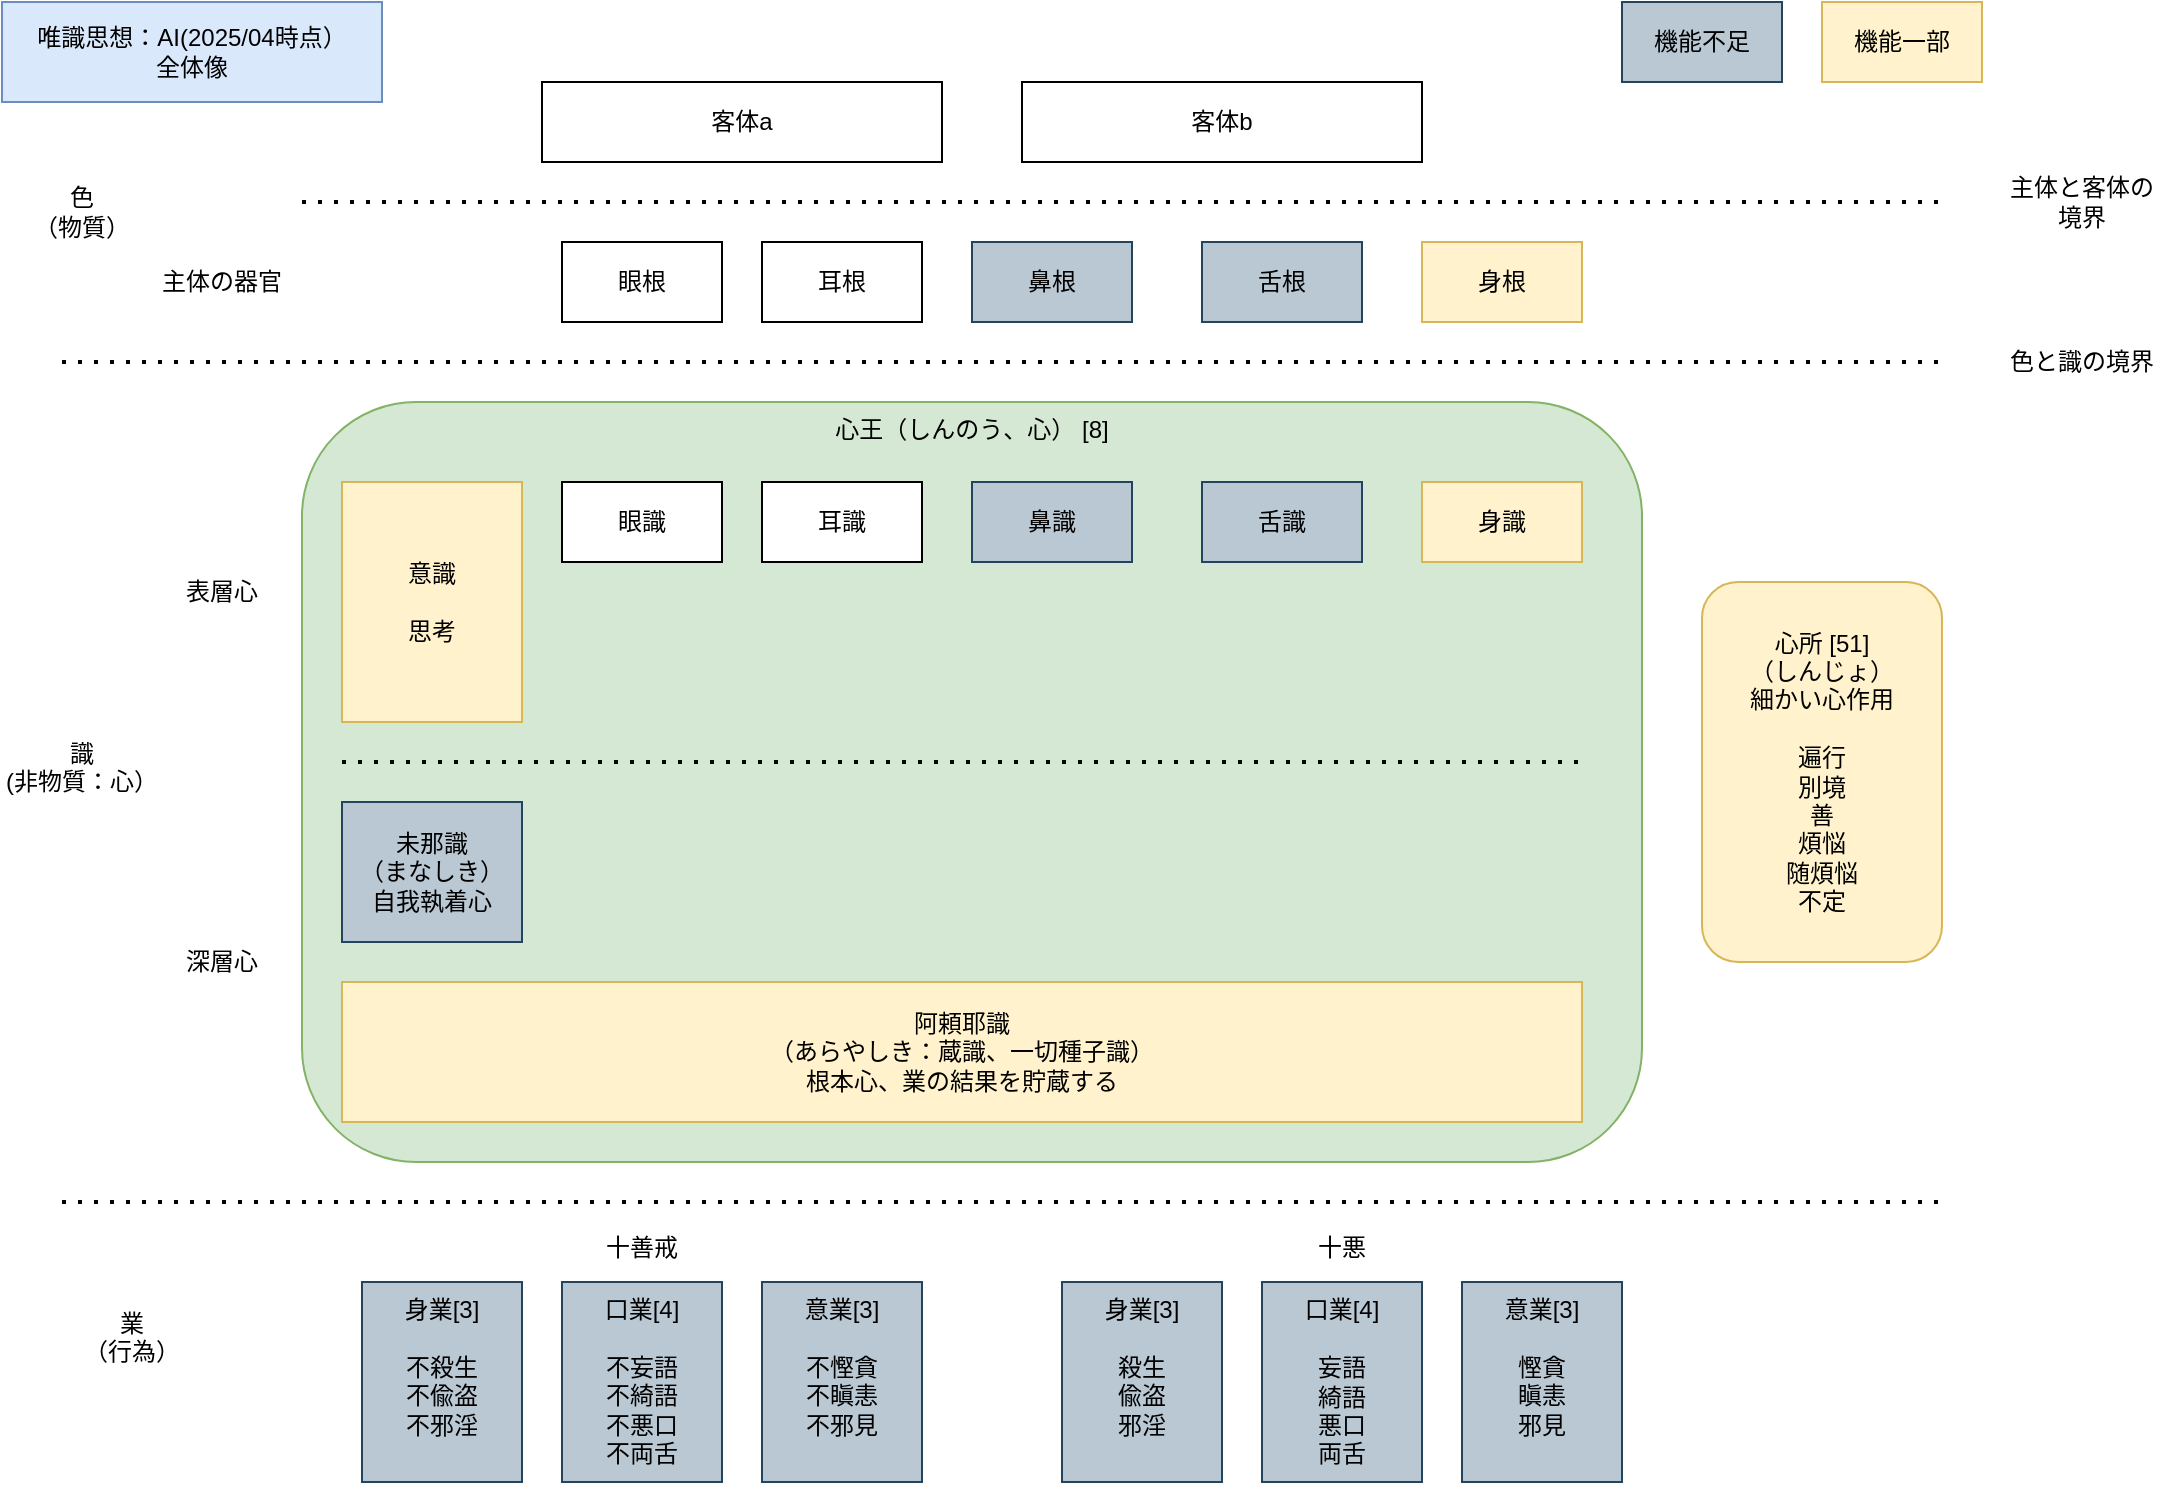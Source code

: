 <mxfile version="26.2.13">
  <diagram name="ページ1" id="zA_1xzTe9RWHRpK8hbB6">
    <mxGraphModel dx="1128" dy="902" grid="1" gridSize="10" guides="1" tooltips="1" connect="1" arrows="1" fold="1" page="1" pageScale="1" pageWidth="1169" pageHeight="827" math="0" shadow="0">
      <root>
        <mxCell id="0" />
        <mxCell id="1" parent="0" />
        <mxCell id="ilXZ_e5D9jU88AS-f011-19" value="心王（しんのう、心） [8]" style="rounded=1;whiteSpace=wrap;html=1;verticalAlign=top;fillColor=#d5e8d4;strokeColor=#82b366;" parent="1" vertex="1">
          <mxGeometry x="200" y="240" width="670" height="380" as="geometry" />
        </mxCell>
        <mxCell id="cM_kvoNp911ET9y7y-Xn-1" value="唯識思想：AI(2025/04時点）&lt;div&gt;全体像&lt;/div&gt;" style="text;html=1;align=center;verticalAlign=middle;whiteSpace=wrap;rounded=0;fillColor=#dae8fc;strokeColor=#6c8ebf;" parent="1" vertex="1">
          <mxGeometry x="50" y="40" width="190" height="50" as="geometry" />
        </mxCell>
        <mxCell id="ilXZ_e5D9jU88AS-f011-1" value="色&lt;br&gt;&lt;span style=&quot;background-color: transparent; color: light-dark(rgb(0, 0, 0), rgb(255, 255, 255));&quot;&gt;（物質&lt;/span&gt;&lt;span style=&quot;background-color: transparent; color: light-dark(rgb(0, 0, 0), rgb(255, 255, 255));&quot;&gt;）&lt;/span&gt;" style="text;html=1;align=center;verticalAlign=middle;whiteSpace=wrap;rounded=0;" parent="1" vertex="1">
          <mxGeometry x="50" y="120" width="80" height="50" as="geometry" />
        </mxCell>
        <mxCell id="ilXZ_e5D9jU88AS-f011-2" value="&lt;div&gt;業&lt;/div&gt;&lt;div&gt;（行為）&lt;/div&gt;&lt;div&gt;&lt;div&gt;&lt;br&gt;&lt;/div&gt;&lt;/div&gt;" style="text;html=1;align=center;verticalAlign=middle;whiteSpace=wrap;rounded=0;" parent="1" vertex="1">
          <mxGeometry x="80" y="675" width="70" height="80" as="geometry" />
        </mxCell>
        <mxCell id="ilXZ_e5D9jU88AS-f011-3" value="眼根" style="rounded=0;whiteSpace=wrap;html=1;" parent="1" vertex="1">
          <mxGeometry x="330" y="160" width="80" height="40" as="geometry" />
        </mxCell>
        <mxCell id="ilXZ_e5D9jU88AS-f011-4" value="耳根" style="rounded=0;whiteSpace=wrap;html=1;" parent="1" vertex="1">
          <mxGeometry x="430" y="160" width="80" height="40" as="geometry" />
        </mxCell>
        <mxCell id="ilXZ_e5D9jU88AS-f011-5" value="鼻根" style="rounded=0;whiteSpace=wrap;html=1;fillColor=#bac8d3;strokeColor=#23445d;" parent="1" vertex="1">
          <mxGeometry x="535" y="160" width="80" height="40" as="geometry" />
        </mxCell>
        <mxCell id="ilXZ_e5D9jU88AS-f011-6" value="舌根" style="rounded=0;whiteSpace=wrap;html=1;fillColor=#bac8d3;strokeColor=#23445d;" parent="1" vertex="1">
          <mxGeometry x="650" y="160" width="80" height="40" as="geometry" />
        </mxCell>
        <mxCell id="ilXZ_e5D9jU88AS-f011-7" value="身根" style="rounded=0;whiteSpace=wrap;html=1;fillColor=#fff2cc;strokeColor=#d6b656;" parent="1" vertex="1">
          <mxGeometry x="760" y="160" width="80" height="40" as="geometry" />
        </mxCell>
        <mxCell id="ilXZ_e5D9jU88AS-f011-8" value="耳識" style="rounded=0;whiteSpace=wrap;html=1;" parent="1" vertex="1">
          <mxGeometry x="430" y="280" width="80" height="40" as="geometry" />
        </mxCell>
        <mxCell id="ilXZ_e5D9jU88AS-f011-9" value="眼識" style="rounded=0;whiteSpace=wrap;html=1;" parent="1" vertex="1">
          <mxGeometry x="330" y="280" width="80" height="40" as="geometry" />
        </mxCell>
        <mxCell id="ilXZ_e5D9jU88AS-f011-10" value="鼻識" style="rounded=0;whiteSpace=wrap;html=1;fillColor=#bac8d3;strokeColor=#23445d;" parent="1" vertex="1">
          <mxGeometry x="535" y="280" width="80" height="40" as="geometry" />
        </mxCell>
        <mxCell id="ilXZ_e5D9jU88AS-f011-11" value="舌識" style="rounded=0;whiteSpace=wrap;html=1;fillColor=#bac8d3;strokeColor=#23445d;" parent="1" vertex="1">
          <mxGeometry x="650" y="280" width="80" height="40" as="geometry" />
        </mxCell>
        <mxCell id="ilXZ_e5D9jU88AS-f011-12" value="身識" style="rounded=0;whiteSpace=wrap;html=1;fillColor=#fff2cc;strokeColor=#d6b656;" parent="1" vertex="1">
          <mxGeometry x="760" y="280" width="80" height="40" as="geometry" />
        </mxCell>
        <mxCell id="ilXZ_e5D9jU88AS-f011-13" value="意識&lt;div&gt;&lt;br&gt;&lt;div&gt;思考&lt;/div&gt;&lt;/div&gt;" style="rounded=0;whiteSpace=wrap;html=1;fillColor=#fff2cc;strokeColor=#d6b656;" parent="1" vertex="1">
          <mxGeometry x="220" y="280" width="90" height="120" as="geometry" />
        </mxCell>
        <mxCell id="ilXZ_e5D9jU88AS-f011-15" value="" style="endArrow=none;dashed=1;html=1;dashPattern=1 3;strokeWidth=2;rounded=0;" parent="1" edge="1">
          <mxGeometry width="50" height="50" relative="1" as="geometry">
            <mxPoint x="80" y="220" as="sourcePoint" />
            <mxPoint x="1020" y="220" as="targetPoint" />
          </mxGeometry>
        </mxCell>
        <mxCell id="ilXZ_e5D9jU88AS-f011-16" value="色と識の境界" style="text;html=1;align=center;verticalAlign=middle;whiteSpace=wrap;rounded=0;" parent="1" vertex="1">
          <mxGeometry x="1040" y="200" width="100" height="40" as="geometry" />
        </mxCell>
        <mxCell id="ilXZ_e5D9jU88AS-f011-17" value="未那識&lt;div&gt;（まなしき）&lt;div&gt;自我執着心&lt;/div&gt;&lt;/div&gt;" style="rounded=0;whiteSpace=wrap;html=1;fillColor=#bac8d3;strokeColor=#23445d;" parent="1" vertex="1">
          <mxGeometry x="220" y="440" width="90" height="70" as="geometry" />
        </mxCell>
        <mxCell id="ilXZ_e5D9jU88AS-f011-18" value="阿頼耶識&lt;div&gt;（あらやしき：蔵識、一切種子識）&lt;div&gt;根本心、業の結果を貯蔵する&lt;/div&gt;&lt;/div&gt;" style="rounded=0;whiteSpace=wrap;html=1;fillColor=#fff2cc;strokeColor=#d6b656;" parent="1" vertex="1">
          <mxGeometry x="220" y="530" width="620" height="70" as="geometry" />
        </mxCell>
        <mxCell id="ilXZ_e5D9jU88AS-f011-21" value="心所 [51]&lt;div&gt;（しんじょ）&lt;br&gt;&lt;div&gt;&lt;div&gt;細かい心作用&lt;/div&gt;&lt;/div&gt;&lt;div&gt;&lt;br&gt;&lt;/div&gt;&lt;div&gt;遍行&lt;/div&gt;&lt;div&gt;別境&lt;/div&gt;&lt;div&gt;善&lt;/div&gt;&lt;div&gt;煩悩&lt;/div&gt;&lt;div&gt;随&lt;span style=&quot;background-color: transparent; color: light-dark(rgb(0, 0, 0), rgb(255, 255, 255));&quot;&gt;煩悩&lt;/span&gt;&lt;/div&gt;&lt;div&gt;&lt;span style=&quot;background-color: transparent; color: light-dark(rgb(0, 0, 0), rgb(255, 255, 255));&quot;&gt;不定&lt;/span&gt;&lt;/div&gt;&lt;/div&gt;" style="rounded=1;whiteSpace=wrap;html=1;fillColor=#fff2cc;strokeColor=#d6b656;" parent="1" vertex="1">
          <mxGeometry x="900" y="330" width="120" height="190" as="geometry" />
        </mxCell>
        <mxCell id="ilXZ_e5D9jU88AS-f011-22" value="表層心" style="text;html=1;align=center;verticalAlign=middle;whiteSpace=wrap;rounded=0;" parent="1" vertex="1">
          <mxGeometry x="120" y="280" width="80" height="110" as="geometry" />
        </mxCell>
        <mxCell id="ilXZ_e5D9jU88AS-f011-23" value="深層心" style="text;html=1;align=center;verticalAlign=middle;whiteSpace=wrap;rounded=0;" parent="1" vertex="1">
          <mxGeometry x="120" y="450" width="80" height="140" as="geometry" />
        </mxCell>
        <mxCell id="ilXZ_e5D9jU88AS-f011-26" value="客体a" style="rounded=0;whiteSpace=wrap;html=1;" parent="1" vertex="1">
          <mxGeometry x="320" y="80" width="200" height="40" as="geometry" />
        </mxCell>
        <mxCell id="ilXZ_e5D9jU88AS-f011-27" value="客体b" style="rounded=0;whiteSpace=wrap;html=1;" parent="1" vertex="1">
          <mxGeometry x="560" y="80" width="200" height="40" as="geometry" />
        </mxCell>
        <mxCell id="ilXZ_e5D9jU88AS-f011-28" value="" style="endArrow=none;dashed=1;html=1;dashPattern=1 3;strokeWidth=2;rounded=0;" parent="1" edge="1">
          <mxGeometry width="50" height="50" relative="1" as="geometry">
            <mxPoint x="220" y="420" as="sourcePoint" />
            <mxPoint x="840" y="420" as="targetPoint" />
          </mxGeometry>
        </mxCell>
        <mxCell id="ilXZ_e5D9jU88AS-f011-29" value="" style="endArrow=none;dashed=1;html=1;dashPattern=1 3;strokeWidth=2;rounded=0;" parent="1" edge="1">
          <mxGeometry width="50" height="50" relative="1" as="geometry">
            <mxPoint x="200" y="140" as="sourcePoint" />
            <mxPoint x="1020" y="140" as="targetPoint" />
          </mxGeometry>
        </mxCell>
        <mxCell id="ilXZ_e5D9jU88AS-f011-30" value="主体と客体の&lt;div&gt;境界&lt;/div&gt;" style="text;html=1;align=center;verticalAlign=middle;whiteSpace=wrap;rounded=0;" parent="1" vertex="1">
          <mxGeometry x="1040" y="120" width="100" height="40" as="geometry" />
        </mxCell>
        <mxCell id="ilXZ_e5D9jU88AS-f011-31" value="身業[3]&lt;div&gt;&lt;br&gt;&lt;/div&gt;&lt;div&gt;不殺生&lt;/div&gt;&lt;div&gt;&lt;div&gt;不偸盗&lt;/div&gt;&lt;div&gt;不邪淫&lt;/div&gt;&lt;/div&gt;" style="rounded=0;whiteSpace=wrap;html=1;labelPosition=center;verticalLabelPosition=middle;align=center;verticalAlign=top;fillColor=#bac8d3;strokeColor=#23445d;" parent="1" vertex="1">
          <mxGeometry x="230" y="680" width="80" height="100" as="geometry" />
        </mxCell>
        <mxCell id="ilXZ_e5D9jU88AS-f011-32" value="十善戒" style="text;html=1;align=center;verticalAlign=middle;whiteSpace=wrap;rounded=0;" parent="1" vertex="1">
          <mxGeometry x="230" y="650" width="280" height="25" as="geometry" />
        </mxCell>
        <mxCell id="ilXZ_e5D9jU88AS-f011-33" value="口業[4]&lt;div&gt;&lt;br&gt;&lt;/div&gt;&lt;div&gt;&lt;div&gt;不妄語&lt;/div&gt;&lt;div&gt;不綺語&lt;/div&gt;&lt;div&gt;不悪口&lt;/div&gt;&lt;div&gt;不両舌&lt;/div&gt;&lt;/div&gt;" style="rounded=0;whiteSpace=wrap;html=1;verticalAlign=top;fillColor=#bac8d3;strokeColor=#23445d;" parent="1" vertex="1">
          <mxGeometry x="330" y="680" width="80" height="100" as="geometry" />
        </mxCell>
        <mxCell id="ilXZ_e5D9jU88AS-f011-34" value="意業[3]&lt;div&gt;&lt;br&gt;&lt;/div&gt;&lt;div&gt;&lt;div&gt;不慳貪&lt;/div&gt;&lt;div&gt;不瞋恚&lt;/div&gt;&lt;div&gt;不邪見&lt;/div&gt;&lt;/div&gt;" style="rounded=0;whiteSpace=wrap;html=1;verticalAlign=top;fillColor=#bac8d3;strokeColor=#23445d;" parent="1" vertex="1">
          <mxGeometry x="430" y="680" width="80" height="100" as="geometry" />
        </mxCell>
        <mxCell id="ilXZ_e5D9jU88AS-f011-35" value="" style="endArrow=none;dashed=1;html=1;dashPattern=1 3;strokeWidth=2;rounded=0;" parent="1" edge="1">
          <mxGeometry width="50" height="50" relative="1" as="geometry">
            <mxPoint x="80" y="640" as="sourcePoint" />
            <mxPoint x="1020" y="640" as="targetPoint" />
          </mxGeometry>
        </mxCell>
        <mxCell id="ilXZ_e5D9jU88AS-f011-36" value="&lt;div&gt;識&lt;/div&gt;(非物質：心）&lt;div&gt;&lt;div&gt;&lt;br&gt;&lt;/div&gt;&lt;/div&gt;" style="text;html=1;align=center;verticalAlign=middle;whiteSpace=wrap;rounded=0;" parent="1" vertex="1">
          <mxGeometry x="50" y="390" width="80" height="80" as="geometry" />
        </mxCell>
        <mxCell id="ilXZ_e5D9jU88AS-f011-37" value="身業[3]&lt;div&gt;&lt;br&gt;&lt;/div&gt;&lt;div&gt;殺生&lt;/div&gt;&lt;div&gt;&lt;div&gt;偸盗&lt;/div&gt;&lt;div&gt;邪淫&lt;/div&gt;&lt;/div&gt;" style="rounded=0;whiteSpace=wrap;html=1;labelPosition=center;verticalLabelPosition=middle;align=center;verticalAlign=top;fillColor=#bac8d3;strokeColor=#23445d;" parent="1" vertex="1">
          <mxGeometry x="580" y="680" width="80" height="100" as="geometry" />
        </mxCell>
        <mxCell id="ilXZ_e5D9jU88AS-f011-38" value="十悪" style="text;html=1;align=center;verticalAlign=middle;whiteSpace=wrap;rounded=0;" parent="1" vertex="1">
          <mxGeometry x="580" y="650" width="280" height="25" as="geometry" />
        </mxCell>
        <mxCell id="ilXZ_e5D9jU88AS-f011-39" value="口業[4]&lt;div&gt;&lt;br&gt;&lt;/div&gt;&lt;div&gt;&lt;div&gt;妄語&lt;/div&gt;&lt;div&gt;綺語&lt;/div&gt;&lt;div&gt;悪口&lt;/div&gt;&lt;div&gt;両舌&lt;/div&gt;&lt;/div&gt;" style="rounded=0;whiteSpace=wrap;html=1;fillColor=#bac8d3;strokeColor=#23445d;" parent="1" vertex="1">
          <mxGeometry x="680" y="680" width="80" height="100" as="geometry" />
        </mxCell>
        <mxCell id="ilXZ_e5D9jU88AS-f011-40" value="意業[3]&lt;div&gt;&lt;br&gt;&lt;/div&gt;&lt;div&gt;&lt;div&gt;慳貪&lt;/div&gt;&lt;div&gt;瞋恚&lt;/div&gt;&lt;div&gt;邪見&lt;/div&gt;&lt;/div&gt;" style="rounded=0;whiteSpace=wrap;html=1;verticalAlign=top;fillColor=#bac8d3;strokeColor=#23445d;" parent="1" vertex="1">
          <mxGeometry x="780" y="680" width="80" height="100" as="geometry" />
        </mxCell>
        <mxCell id="ilXZ_e5D9jU88AS-f011-41" value="主体の器官" style="text;html=1;align=center;verticalAlign=middle;whiteSpace=wrap;rounded=0;" parent="1" vertex="1">
          <mxGeometry x="120" y="160" width="80" height="40" as="geometry" />
        </mxCell>
        <mxCell id="t-CKMlQYHUW3mKAw8tor-1" value="機能不足" style="rounded=0;whiteSpace=wrap;html=1;fillColor=#bac8d3;strokeColor=#23445d;" vertex="1" parent="1">
          <mxGeometry x="860" y="40" width="80" height="40" as="geometry" />
        </mxCell>
        <mxCell id="t-CKMlQYHUW3mKAw8tor-2" value="機能一部" style="rounded=0;whiteSpace=wrap;html=1;fillColor=#fff2cc;strokeColor=#d6b656;" vertex="1" parent="1">
          <mxGeometry x="960" y="40" width="80" height="40" as="geometry" />
        </mxCell>
      </root>
    </mxGraphModel>
  </diagram>
</mxfile>
